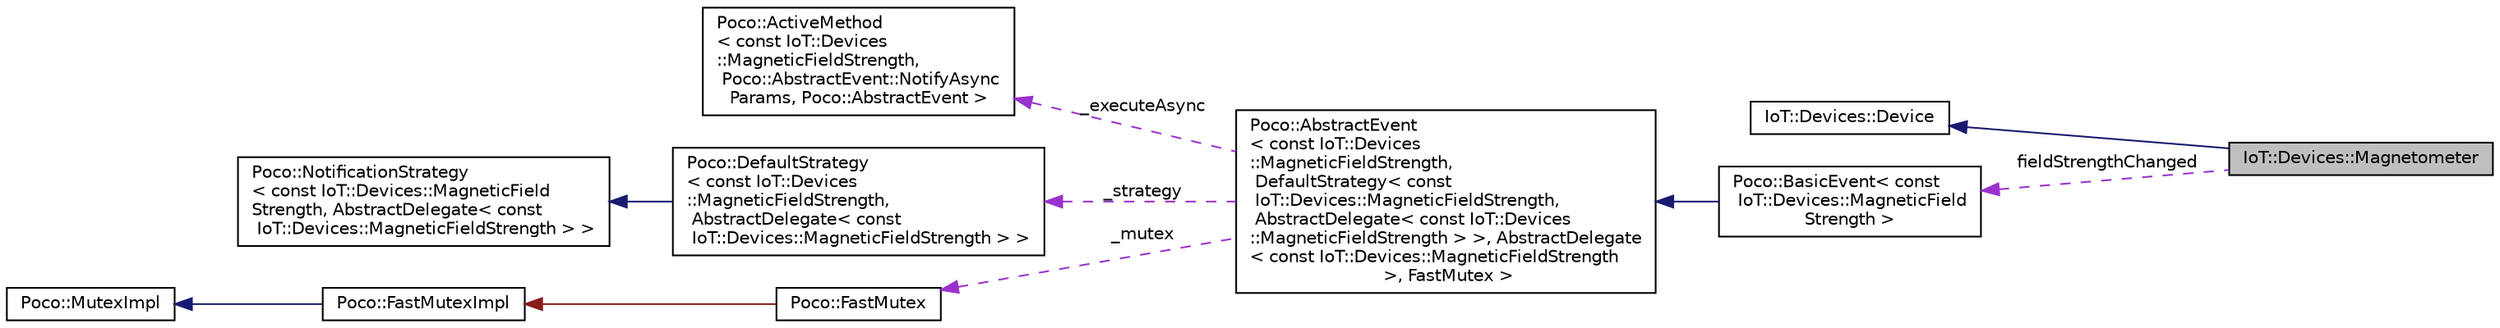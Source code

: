 digraph "IoT::Devices::Magnetometer"
{
 // LATEX_PDF_SIZE
  edge [fontname="Helvetica",fontsize="10",labelfontname="Helvetica",labelfontsize="10"];
  node [fontname="Helvetica",fontsize="10",shape=record];
  rankdir="LR";
  Node1 [label="IoT::Devices::Magnetometer",height=0.2,width=0.4,color="black", fillcolor="grey75", style="filled", fontcolor="black",tooltip="The interface for three-axis Magnetometers."];
  Node2 -> Node1 [dir="back",color="midnightblue",fontsize="10",style="solid"];
  Node2 [label="IoT::Devices::Device",height=0.2,width=0.4,color="black", fillcolor="white", style="filled",URL="$classIoT_1_1Devices_1_1Device.html",tooltip=" "];
  Node3 -> Node1 [dir="back",color="darkorchid3",fontsize="10",style="dashed",label=" fieldStrengthChanged" ];
  Node3 [label="Poco::BasicEvent\< const\l IoT::Devices::MagneticField\lStrength \>",height=0.2,width=0.4,color="black", fillcolor="white", style="filled",URL="$classPoco_1_1BasicEvent.html",tooltip=" "];
  Node4 -> Node3 [dir="back",color="midnightblue",fontsize="10",style="solid"];
  Node4 [label="Poco::AbstractEvent\l\< const IoT::Devices\l::MagneticFieldStrength,\l DefaultStrategy\< const\l IoT::Devices::MagneticFieldStrength,\l AbstractDelegate\< const IoT::Devices\l::MagneticFieldStrength \> \>, AbstractDelegate\l\< const IoT::Devices::MagneticFieldStrength\l \>, FastMutex \>",height=0.2,width=0.4,color="black", fillcolor="white", style="filled",URL="$classPoco_1_1AbstractEvent.html",tooltip=" "];
  Node5 -> Node4 [dir="back",color="darkorchid3",fontsize="10",style="dashed",label=" _executeAsync" ];
  Node5 [label="Poco::ActiveMethod\l\< const IoT::Devices\l::MagneticFieldStrength,\l Poco::AbstractEvent::NotifyAsync\lParams, Poco::AbstractEvent \>",height=0.2,width=0.4,color="black", fillcolor="white", style="filled",URL="$classPoco_1_1ActiveMethod.html",tooltip=" "];
  Node6 -> Node4 [dir="back",color="darkorchid3",fontsize="10",style="dashed",label=" _strategy" ];
  Node6 [label="Poco::DefaultStrategy\l\< const IoT::Devices\l::MagneticFieldStrength,\l AbstractDelegate\< const\l IoT::Devices::MagneticFieldStrength \> \>",height=0.2,width=0.4,color="black", fillcolor="white", style="filled",URL="$classPoco_1_1DefaultStrategy.html",tooltip=" "];
  Node7 -> Node6 [dir="back",color="midnightblue",fontsize="10",style="solid"];
  Node7 [label="Poco::NotificationStrategy\l\< const IoT::Devices::MagneticField\lStrength, AbstractDelegate\< const\l IoT::Devices::MagneticFieldStrength \> \>",height=0.2,width=0.4,color="black", fillcolor="white", style="filled",URL="$classPoco_1_1NotificationStrategy.html",tooltip=" "];
  Node8 -> Node4 [dir="back",color="darkorchid3",fontsize="10",style="dashed",label=" _mutex" ];
  Node8 [label="Poco::FastMutex",height=0.2,width=0.4,color="black", fillcolor="white", style="filled",URL="$classPoco_1_1FastMutex.html",tooltip=" "];
  Node9 -> Node8 [dir="back",color="firebrick4",fontsize="10",style="solid"];
  Node9 [label="Poco::FastMutexImpl",height=0.2,width=0.4,color="black", fillcolor="white", style="filled",URL="$classPoco_1_1FastMutexImpl.html",tooltip=" "];
  Node10 -> Node9 [dir="back",color="midnightblue",fontsize="10",style="solid"];
  Node10 [label="Poco::MutexImpl",height=0.2,width=0.4,color="black", fillcolor="white", style="filled",URL="$classPoco_1_1MutexImpl.html",tooltip=" "];
}
